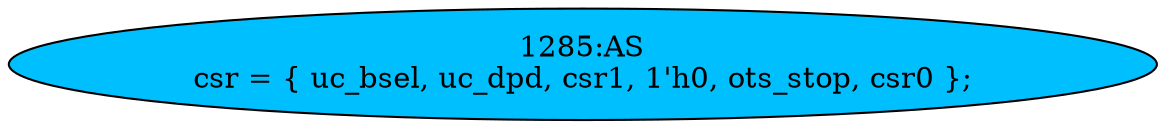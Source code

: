 strict digraph "" {
	node [label="\N"];
	"1285:AS"	 [ast="<pyverilog.vparser.ast.Assign object at 0x7f0a38eae910>",
		def_var="['csr']",
		fillcolor=deepskyblue,
		label="1285:AS
csr = { uc_bsel, uc_dpd, csr1, 1'h0, ots_stop, csr0 };",
		statements="[]",
		style=filled,
		typ=Assign,
		use_var="['uc_bsel', 'uc_dpd', 'csr1', 'ots_stop', 'csr0']"];
}
